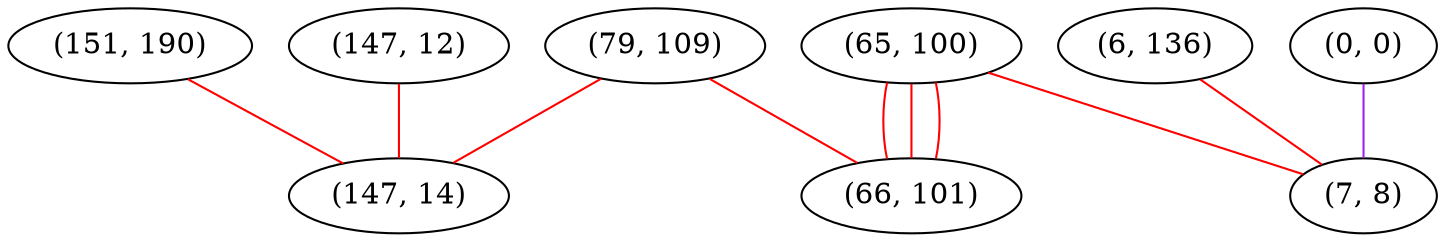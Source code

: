 graph "" {
"(151, 190)";
"(79, 109)";
"(6, 136)";
"(65, 100)";
"(0, 0)";
"(147, 12)";
"(147, 14)";
"(66, 101)";
"(7, 8)";
"(151, 190)" -- "(147, 14)"  [color=red, key=0, weight=1];
"(79, 109)" -- "(66, 101)"  [color=red, key=0, weight=1];
"(79, 109)" -- "(147, 14)"  [color=red, key=0, weight=1];
"(6, 136)" -- "(7, 8)"  [color=red, key=0, weight=1];
"(65, 100)" -- "(66, 101)"  [color=red, key=0, weight=1];
"(65, 100)" -- "(66, 101)"  [color=red, key=1, weight=1];
"(65, 100)" -- "(66, 101)"  [color=red, key=2, weight=1];
"(65, 100)" -- "(7, 8)"  [color=red, key=0, weight=1];
"(0, 0)" -- "(7, 8)"  [color=purple, key=0, weight=4];
"(147, 12)" -- "(147, 14)"  [color=red, key=0, weight=1];
}
